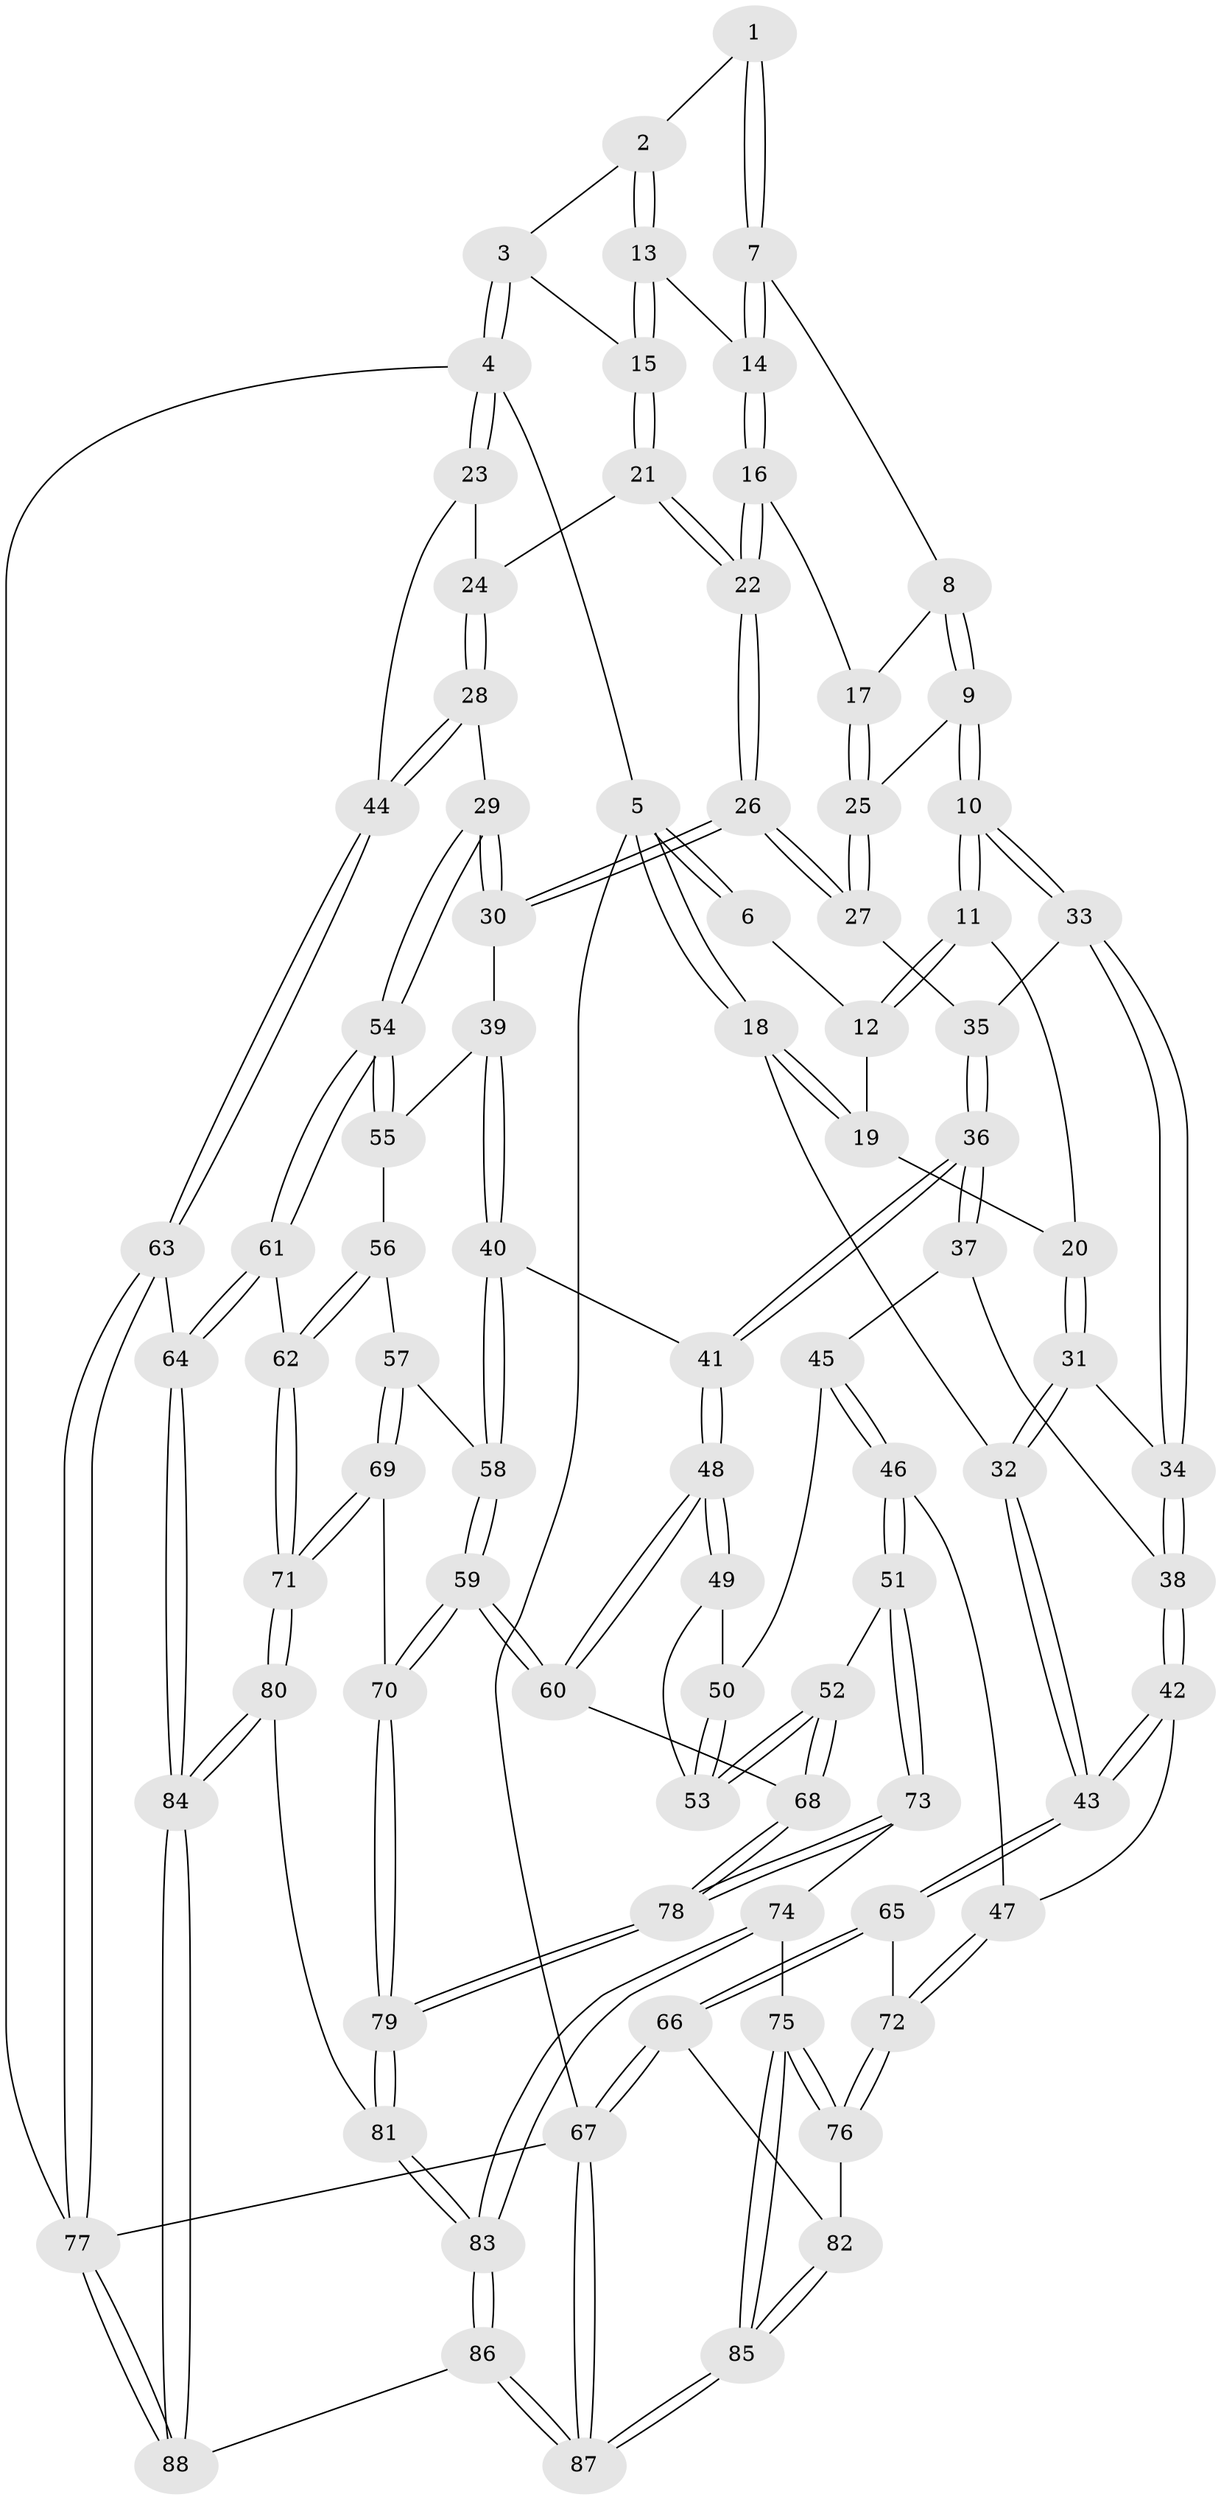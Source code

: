 // Generated by graph-tools (version 1.1) at 2025/59/03/09/25 04:59:44]
// undirected, 88 vertices, 217 edges
graph export_dot {
graph [start="1"]
  node [color=gray90,style=filled];
  1 [pos="+0.5322260175874939+0"];
  2 [pos="+0.6655085915278732+0"];
  3 [pos="+0.8732736912662518+0"];
  4 [pos="+1+0"];
  5 [pos="+0+0"];
  6 [pos="+0.24284889596212214+0"];
  7 [pos="+0.5164627203630022+0.0013127971339055903"];
  8 [pos="+0.5148337779340793+0.006376256117720445"];
  9 [pos="+0.4352850350116905+0.1862805360607408"];
  10 [pos="+0.40194806139877604+0.20923772197161306"];
  11 [pos="+0.30486835919503386+0.12674884823162744"];
  12 [pos="+0.221925674866478+0"];
  13 [pos="+0.6794348175269466+0.1306369044897264"];
  14 [pos="+0.6457998766030841+0.1683506312022984"];
  15 [pos="+0.8324166056004099+0.14138131107215066"];
  16 [pos="+0.6435608201127615+0.1751224341183837"];
  17 [pos="+0.5867799016557042+0.1955402309529907"];
  18 [pos="+0+0.3098462312992295"];
  19 [pos="+0.15179764453143946+0.06154951257736585"];
  20 [pos="+0.19492562353161946+0.235081195722697"];
  21 [pos="+0.84280466536765+0.17437722770578346"];
  22 [pos="+0.7504747627953855+0.32564762572614986"];
  23 [pos="+1+0.1444391718988711"];
  24 [pos="+0.9138673559167358+0.1948154652953081"];
  25 [pos="+0.5645894499779924+0.2098260178023993"];
  26 [pos="+0.7502563406224264+0.3274870667227139"];
  27 [pos="+0.5918981170643046+0.3525547759546098"];
  28 [pos="+0.9643078748937771+0.47334561527724417"];
  29 [pos="+0.9460839939574635+0.4765441239342993"];
  30 [pos="+0.8020962809163991+0.4077387524833765"];
  31 [pos="+0.1726461077702397+0.3005384687978084"];
  32 [pos="+0+0.3686125688964441"];
  33 [pos="+0.3878808155426005+0.2862329737771207"];
  34 [pos="+0.33351852906039525+0.35201865591001563"];
  35 [pos="+0.5771731162198406+0.36318693116981404"];
  36 [pos="+0.5436154733700493+0.4961769765230291"];
  37 [pos="+0.44107118036380544+0.49405237262294643"];
  38 [pos="+0.336150548643755+0.38437289909777905"];
  39 [pos="+0.6680956559686448+0.5358733228727772"];
  40 [pos="+0.5875179678272836+0.5359111529973891"];
  41 [pos="+0.5666745306391393+0.5231632071577605"];
  42 [pos="+0.20213690997646944+0.5630045695350347"];
  43 [pos="+0+0.4067399616306929"];
  44 [pos="+1+0.47382091642746277"];
  45 [pos="+0.43589587261923435+0.5037696772985466"];
  46 [pos="+0.2283601812555765+0.6068419209570914"];
  47 [pos="+0.22181295195275105+0.6004762005038327"];
  48 [pos="+0.47169259865554025+0.6564394617641154"];
  49 [pos="+0.4633904757993605+0.6488216665106893"];
  50 [pos="+0.41915679395069266+0.5715378341791203"];
  51 [pos="+0.23900837541039388+0.6214471136295225"];
  52 [pos="+0.32229038499763724+0.6451301340909373"];
  53 [pos="+0.33477109401447624+0.6390379345993102"];
  54 [pos="+0.849950436932112+0.6382693235136951"];
  55 [pos="+0.6974385646724736+0.5800172810673317"];
  56 [pos="+0.6952785106650994+0.5990518655688309"];
  57 [pos="+0.6571604241554898+0.6808722829400535"];
  58 [pos="+0.5909786583527165+0.6291143057476737"];
  59 [pos="+0.530665247954513+0.7200416370023306"];
  60 [pos="+0.4751936983185608+0.6731019783025751"];
  61 [pos="+0.8311533631077491+0.7614457304331661"];
  62 [pos="+0.7667113697212564+0.7741288810892943"];
  63 [pos="+1+0.8284674227105203"];
  64 [pos="+0.9163217669539998+0.826063680136634"];
  65 [pos="+0+0.6007697911051206"];
  66 [pos="+0+0.6867857301474815"];
  67 [pos="+0+1"];
  68 [pos="+0.3816575393527784+0.7231154302601799"];
  69 [pos="+0.6825746457501574+0.7508211079645721"];
  70 [pos="+0.5397966277596257+0.7507038646272683"];
  71 [pos="+0.7396339962179269+0.7831237881097013"];
  72 [pos="+0.08838893444395124+0.716556417055922"];
  73 [pos="+0.2301722899490184+0.7571335855908181"];
  74 [pos="+0.1846177905063008+0.810524820047927"];
  75 [pos="+0.1332801485360169+0.8296355739119586"];
  76 [pos="+0.13050991408385107+0.8266978714150672"];
  77 [pos="+1+1"];
  78 [pos="+0.3807019224347421+0.8148148012753664"];
  79 [pos="+0.4482677660849428+0.9331952948979964"];
  80 [pos="+0.6904481463589182+0.8731141652164872"];
  81 [pos="+0.4504092206669748+0.9744257106268559"];
  82 [pos="+0.02173407849391552+0.7960853159655991"];
  83 [pos="+0.42999929789257574+1"];
  84 [pos="+0.8161866856650637+1"];
  85 [pos="+0+1"];
  86 [pos="+0.4116442774597504+1"];
  87 [pos="+0+1"];
  88 [pos="+0.8136062385337438+1"];
  1 -- 2;
  1 -- 7;
  1 -- 7;
  2 -- 3;
  2 -- 13;
  2 -- 13;
  3 -- 4;
  3 -- 4;
  3 -- 15;
  4 -- 5;
  4 -- 23;
  4 -- 23;
  4 -- 77;
  5 -- 6;
  5 -- 6;
  5 -- 18;
  5 -- 18;
  5 -- 67;
  6 -- 12;
  7 -- 8;
  7 -- 14;
  7 -- 14;
  8 -- 9;
  8 -- 9;
  8 -- 17;
  9 -- 10;
  9 -- 10;
  9 -- 25;
  10 -- 11;
  10 -- 11;
  10 -- 33;
  10 -- 33;
  11 -- 12;
  11 -- 12;
  11 -- 20;
  12 -- 19;
  13 -- 14;
  13 -- 15;
  13 -- 15;
  14 -- 16;
  14 -- 16;
  15 -- 21;
  15 -- 21;
  16 -- 17;
  16 -- 22;
  16 -- 22;
  17 -- 25;
  17 -- 25;
  18 -- 19;
  18 -- 19;
  18 -- 32;
  19 -- 20;
  20 -- 31;
  20 -- 31;
  21 -- 22;
  21 -- 22;
  21 -- 24;
  22 -- 26;
  22 -- 26;
  23 -- 24;
  23 -- 44;
  24 -- 28;
  24 -- 28;
  25 -- 27;
  25 -- 27;
  26 -- 27;
  26 -- 27;
  26 -- 30;
  26 -- 30;
  27 -- 35;
  28 -- 29;
  28 -- 44;
  28 -- 44;
  29 -- 30;
  29 -- 30;
  29 -- 54;
  29 -- 54;
  30 -- 39;
  31 -- 32;
  31 -- 32;
  31 -- 34;
  32 -- 43;
  32 -- 43;
  33 -- 34;
  33 -- 34;
  33 -- 35;
  34 -- 38;
  34 -- 38;
  35 -- 36;
  35 -- 36;
  36 -- 37;
  36 -- 37;
  36 -- 41;
  36 -- 41;
  37 -- 38;
  37 -- 45;
  38 -- 42;
  38 -- 42;
  39 -- 40;
  39 -- 40;
  39 -- 55;
  40 -- 41;
  40 -- 58;
  40 -- 58;
  41 -- 48;
  41 -- 48;
  42 -- 43;
  42 -- 43;
  42 -- 47;
  43 -- 65;
  43 -- 65;
  44 -- 63;
  44 -- 63;
  45 -- 46;
  45 -- 46;
  45 -- 50;
  46 -- 47;
  46 -- 51;
  46 -- 51;
  47 -- 72;
  47 -- 72;
  48 -- 49;
  48 -- 49;
  48 -- 60;
  48 -- 60;
  49 -- 50;
  49 -- 53;
  50 -- 53;
  50 -- 53;
  51 -- 52;
  51 -- 73;
  51 -- 73;
  52 -- 53;
  52 -- 53;
  52 -- 68;
  52 -- 68;
  54 -- 55;
  54 -- 55;
  54 -- 61;
  54 -- 61;
  55 -- 56;
  56 -- 57;
  56 -- 62;
  56 -- 62;
  57 -- 58;
  57 -- 69;
  57 -- 69;
  58 -- 59;
  58 -- 59;
  59 -- 60;
  59 -- 60;
  59 -- 70;
  59 -- 70;
  60 -- 68;
  61 -- 62;
  61 -- 64;
  61 -- 64;
  62 -- 71;
  62 -- 71;
  63 -- 64;
  63 -- 77;
  63 -- 77;
  64 -- 84;
  64 -- 84;
  65 -- 66;
  65 -- 66;
  65 -- 72;
  66 -- 67;
  66 -- 67;
  66 -- 82;
  67 -- 87;
  67 -- 87;
  67 -- 77;
  68 -- 78;
  68 -- 78;
  69 -- 70;
  69 -- 71;
  69 -- 71;
  70 -- 79;
  70 -- 79;
  71 -- 80;
  71 -- 80;
  72 -- 76;
  72 -- 76;
  73 -- 74;
  73 -- 78;
  73 -- 78;
  74 -- 75;
  74 -- 83;
  74 -- 83;
  75 -- 76;
  75 -- 76;
  75 -- 85;
  75 -- 85;
  76 -- 82;
  77 -- 88;
  77 -- 88;
  78 -- 79;
  78 -- 79;
  79 -- 81;
  79 -- 81;
  80 -- 81;
  80 -- 84;
  80 -- 84;
  81 -- 83;
  81 -- 83;
  82 -- 85;
  82 -- 85;
  83 -- 86;
  83 -- 86;
  84 -- 88;
  84 -- 88;
  85 -- 87;
  85 -- 87;
  86 -- 87;
  86 -- 87;
  86 -- 88;
}
